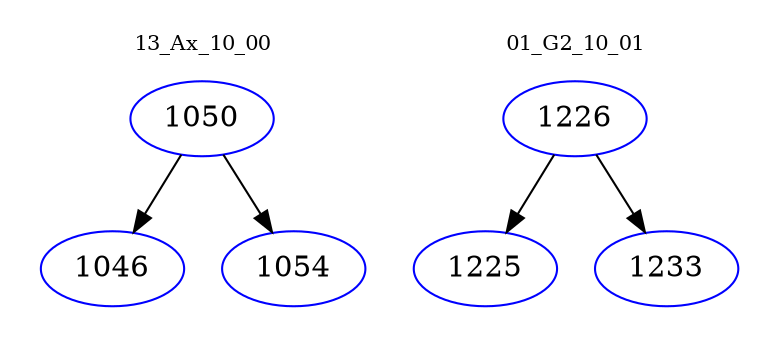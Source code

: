 digraph{
subgraph cluster_0 {
color = white
label = "13_Ax_10_00";
fontsize=10;
T0_1050 [label="1050", color="blue"]
T0_1050 -> T0_1046 [color="black"]
T0_1046 [label="1046", color="blue"]
T0_1050 -> T0_1054 [color="black"]
T0_1054 [label="1054", color="blue"]
}
subgraph cluster_1 {
color = white
label = "01_G2_10_01";
fontsize=10;
T1_1226 [label="1226", color="blue"]
T1_1226 -> T1_1225 [color="black"]
T1_1225 [label="1225", color="blue"]
T1_1226 -> T1_1233 [color="black"]
T1_1233 [label="1233", color="blue"]
}
}
